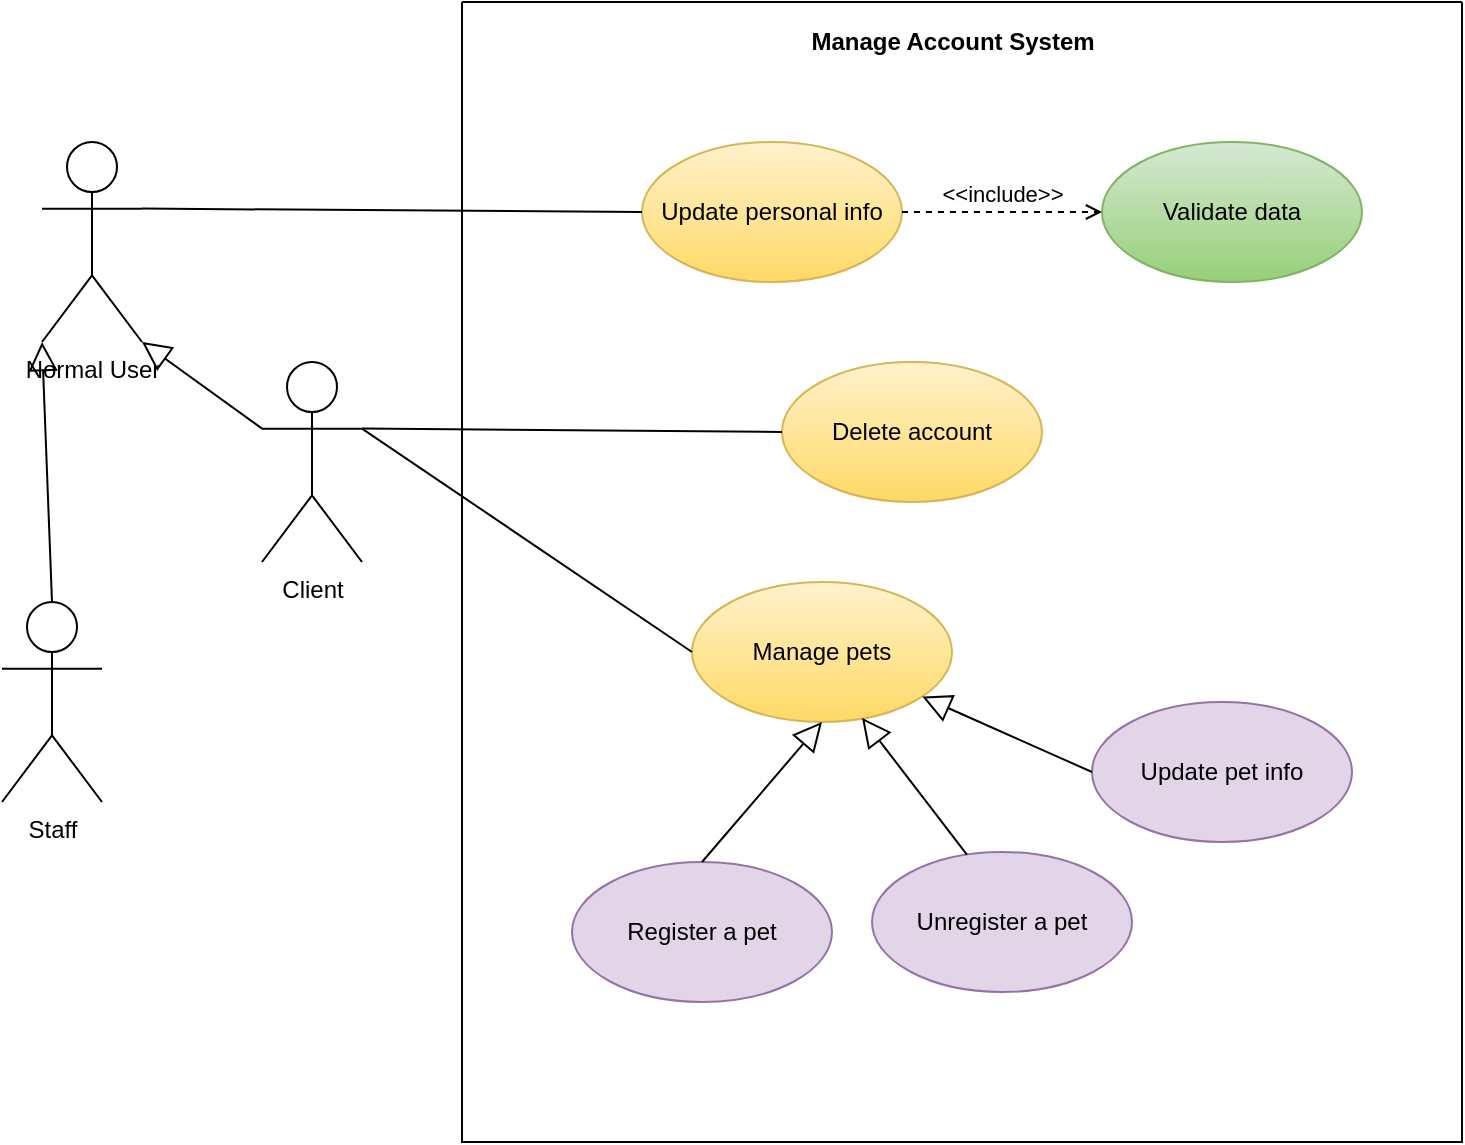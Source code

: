 <mxfile version="15.4.0" type="device"><diagram id="ryYMrUKWK3JQ58HWynLG" name="Page-1"><mxGraphModel dx="1702" dy="494" grid="1" gridSize="10" guides="1" tooltips="1" connect="1" arrows="1" fold="1" page="1" pageScale="1" pageWidth="850" pageHeight="1100" math="0" shadow="0"><root><mxCell id="0"/><mxCell id="1" parent="0"/><mxCell id="oAYu7ybFN2yFmUTbvzM6-2" value="" style="swimlane;startSize=0;" parent="1" vertex="1"><mxGeometry x="200" y="80" width="500" height="570" as="geometry"/></mxCell><mxCell id="oAYu7ybFN2yFmUTbvzM6-3" value="&lt;b&gt;Manage Account System&lt;/b&gt;" style="text;html=1;align=center;verticalAlign=middle;resizable=0;points=[];autosize=1;strokeColor=none;fillColor=none;" parent="oAYu7ybFN2yFmUTbvzM6-2" vertex="1"><mxGeometry x="165" y="10" width="160" height="20" as="geometry"/></mxCell><mxCell id="oAYu7ybFN2yFmUTbvzM6-12" value="Update personal info" style="ellipse;whiteSpace=wrap;html=1;gradientColor=#ffd966;fillColor=#fff2cc;strokeColor=#d6b656;" parent="oAYu7ybFN2yFmUTbvzM6-2" vertex="1"><mxGeometry x="90" y="70" width="130" height="70" as="geometry"/></mxCell><mxCell id="oAYu7ybFN2yFmUTbvzM6-11" value="Delete account" style="ellipse;whiteSpace=wrap;html=1;gradientColor=#ffd966;fillColor=#fff2cc;strokeColor=#d6b656;" parent="oAYu7ybFN2yFmUTbvzM6-2" vertex="1"><mxGeometry x="160" y="180" width="130" height="70" as="geometry"/></mxCell><mxCell id="oAYu7ybFN2yFmUTbvzM6-10" value="Unregister a pet" style="ellipse;whiteSpace=wrap;html=1;fillColor=#e1d5e7;strokeColor=#9673a6;" parent="oAYu7ybFN2yFmUTbvzM6-2" vertex="1"><mxGeometry x="205" y="425" width="130" height="70" as="geometry"/></mxCell><mxCell id="oAYu7ybFN2yFmUTbvzM6-8" value="Update pet info" style="ellipse;whiteSpace=wrap;html=1;fillColor=#e1d5e7;strokeColor=#9673a6;" parent="oAYu7ybFN2yFmUTbvzM6-2" vertex="1"><mxGeometry x="315" y="350" width="130" height="70" as="geometry"/></mxCell><mxCell id="oAYu7ybFN2yFmUTbvzM6-7" value="Validate data" style="ellipse;whiteSpace=wrap;html=1;fillColor=#d5e8d4;strokeColor=#82b366;gradientColor=#97d077;" parent="oAYu7ybFN2yFmUTbvzM6-2" vertex="1"><mxGeometry x="320" y="70" width="130" height="70" as="geometry"/></mxCell><mxCell id="oAYu7ybFN2yFmUTbvzM6-6" value="Manage pets" style="ellipse;whiteSpace=wrap;html=1;gradientColor=#ffd966;fillColor=#fff2cc;strokeColor=#d6b656;" parent="oAYu7ybFN2yFmUTbvzM6-2" vertex="1"><mxGeometry x="115" y="290" width="130" height="70" as="geometry"/></mxCell><mxCell id="oAYu7ybFN2yFmUTbvzM6-4" value="Register a pet" style="ellipse;whiteSpace=wrap;html=1;fillColor=#e1d5e7;strokeColor=#9673a6;" parent="oAYu7ybFN2yFmUTbvzM6-2" vertex="1"><mxGeometry x="55" y="430" width="130" height="70" as="geometry"/></mxCell><mxCell id="oAYu7ybFN2yFmUTbvzM6-17" value="&amp;lt;&amp;lt;include&amp;gt;&amp;gt;" style="edgeStyle=none;html=1;endArrow=open;verticalAlign=bottom;dashed=1;labelBackgroundColor=none;rounded=0;exitX=1;exitY=0.5;exitDx=0;exitDy=0;entryX=0;entryY=0.5;entryDx=0;entryDy=0;" parent="oAYu7ybFN2yFmUTbvzM6-2" source="oAYu7ybFN2yFmUTbvzM6-12" target="oAYu7ybFN2yFmUTbvzM6-7" edge="1"><mxGeometry width="160" relative="1" as="geometry"><mxPoint x="190" y="130" as="sourcePoint"/><mxPoint x="350" y="130" as="targetPoint"/></mxGeometry></mxCell><mxCell id="oAYu7ybFN2yFmUTbvzM6-20" value="" style="edgeStyle=none;html=1;endArrow=block;endFill=0;endSize=12;verticalAlign=bottom;rounded=0;exitX=0;exitY=0.5;exitDx=0;exitDy=0;" parent="oAYu7ybFN2yFmUTbvzM6-2" source="oAYu7ybFN2yFmUTbvzM6-8" target="oAYu7ybFN2yFmUTbvzM6-6" edge="1"><mxGeometry width="160" relative="1" as="geometry"><mxPoint x="195" y="470.0" as="sourcePoint"/><mxPoint x="355" y="470.0" as="targetPoint"/></mxGeometry></mxCell><mxCell id="oAYu7ybFN2yFmUTbvzM6-18" value="" style="edgeStyle=none;html=1;endArrow=block;endFill=0;endSize=12;verticalAlign=bottom;rounded=0;exitX=0.365;exitY=0.019;exitDx=0;exitDy=0;entryX=0.654;entryY=0.971;entryDx=0;entryDy=0;entryPerimeter=0;exitPerimeter=0;" parent="oAYu7ybFN2yFmUTbvzM6-2" source="oAYu7ybFN2yFmUTbvzM6-10" target="oAYu7ybFN2yFmUTbvzM6-6" edge="1"><mxGeometry width="160" relative="1" as="geometry"><mxPoint x="175" y="450" as="sourcePoint"/><mxPoint x="335" y="450" as="targetPoint"/></mxGeometry></mxCell><mxCell id="oAYu7ybFN2yFmUTbvzM6-19" value="" style="edgeStyle=none;html=1;endArrow=block;endFill=0;endSize=12;verticalAlign=bottom;rounded=0;entryX=0.5;entryY=1;entryDx=0;entryDy=0;exitX=0.5;exitY=0;exitDx=0;exitDy=0;" parent="oAYu7ybFN2yFmUTbvzM6-2" source="oAYu7ybFN2yFmUTbvzM6-4" target="oAYu7ybFN2yFmUTbvzM6-6" edge="1"><mxGeometry width="160" relative="1" as="geometry"><mxPoint x="315" y="495.0" as="sourcePoint"/><mxPoint x="345" y="460.0" as="targetPoint"/></mxGeometry></mxCell><mxCell id="oAYu7ybFN2yFmUTbvzM6-13" value="" style="edgeStyle=none;html=1;endArrow=none;verticalAlign=bottom;rounded=0;exitX=1;exitY=0.333;exitDx=0;exitDy=0;exitPerimeter=0;entryX=0;entryY=0.5;entryDx=0;entryDy=0;" parent="1" source="IKaQOFRPpdi36ogysxRD-1" target="oAYu7ybFN2yFmUTbvzM6-12" edge="1"><mxGeometry width="160" relative="1" as="geometry"><mxPoint x="150" y="256.667" as="sourcePoint"/><mxPoint x="480" y="370" as="targetPoint"/></mxGeometry></mxCell><mxCell id="oAYu7ybFN2yFmUTbvzM6-14" value="" style="edgeStyle=none;html=1;endArrow=none;verticalAlign=bottom;rounded=0;exitX=1;exitY=0.333;exitDx=0;exitDy=0;exitPerimeter=0;entryX=0;entryY=0.5;entryDx=0;entryDy=0;" parent="1" source="IKaQOFRPpdi36ogysxRD-13" target="oAYu7ybFN2yFmUTbvzM6-11" edge="1"><mxGeometry width="160" relative="1" as="geometry"><mxPoint x="150" y="256.667" as="sourcePoint"/><mxPoint x="490" y="380" as="targetPoint"/></mxGeometry></mxCell><mxCell id="oAYu7ybFN2yFmUTbvzM6-16" value="" style="edgeStyle=none;html=1;endArrow=none;verticalAlign=bottom;rounded=0;exitX=1;exitY=0.333;exitDx=0;exitDy=0;exitPerimeter=0;entryX=0;entryY=0.5;entryDx=0;entryDy=0;" parent="1" source="IKaQOFRPpdi36ogysxRD-13" target="oAYu7ybFN2yFmUTbvzM6-6" edge="1"><mxGeometry width="160" relative="1" as="geometry"><mxPoint x="150" y="256.667" as="sourcePoint"/><mxPoint x="510" y="400" as="targetPoint"/></mxGeometry></mxCell><mxCell id="IKaQOFRPpdi36ogysxRD-1" value="Normal User" style="shape=umlActor;html=1;verticalLabelPosition=bottom;verticalAlign=top;align=center;" parent="1" vertex="1"><mxGeometry x="-10" y="150" width="50" height="100" as="geometry"/></mxCell><mxCell id="IKaQOFRPpdi36ogysxRD-5" value="Staff" style="shape=umlActor;html=1;verticalLabelPosition=bottom;verticalAlign=top;align=center;" parent="1" vertex="1"><mxGeometry x="-30" y="380" width="50" height="100" as="geometry"/></mxCell><mxCell id="IKaQOFRPpdi36ogysxRD-11" value="" style="edgeStyle=none;html=1;endArrow=block;endFill=0;endSize=12;verticalAlign=bottom;rounded=0;entryX=0;entryY=1;entryDx=0;entryDy=0;entryPerimeter=0;exitX=0.5;exitY=0;exitDx=0;exitDy=0;exitPerimeter=0;" parent="1" source="IKaQOFRPpdi36ogysxRD-5" target="IKaQOFRPpdi36ogysxRD-1" edge="1"><mxGeometry width="160" relative="1" as="geometry"><mxPoint x="-5" y="70" as="sourcePoint"/><mxPoint x="90" y="-70" as="targetPoint"/></mxGeometry></mxCell><mxCell id="IKaQOFRPpdi36ogysxRD-12" value="" style="edgeStyle=none;html=1;endArrow=block;endFill=0;endSize=12;verticalAlign=bottom;rounded=0;entryX=1;entryY=1;entryDx=0;entryDy=0;entryPerimeter=0;exitX=0;exitY=0.333;exitDx=0;exitDy=0;exitPerimeter=0;" parent="1" source="IKaQOFRPpdi36ogysxRD-13" target="IKaQOFRPpdi36ogysxRD-1" edge="1"><mxGeometry width="160" relative="1" as="geometry"><mxPoint x="70" y="260" as="sourcePoint"/><mxPoint x="230" y="260" as="targetPoint"/></mxGeometry></mxCell><mxCell id="IKaQOFRPpdi36ogysxRD-13" value="Client&lt;br&gt;" style="shape=umlActor;html=1;verticalLabelPosition=bottom;verticalAlign=top;align=center;" parent="1" vertex="1"><mxGeometry x="100" y="260" width="50" height="100" as="geometry"/></mxCell></root></mxGraphModel></diagram></mxfile>